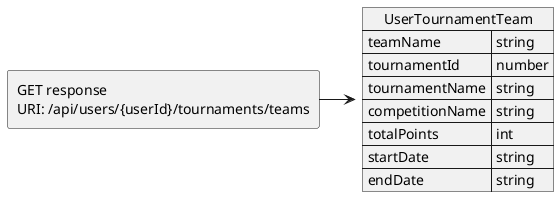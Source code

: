 @startuml Get user tournament team response
allowmixing

agent "GET response \nURI: /api/users/{userId}/tournaments/teams"
  json "UserTournamentTeam" as J {
    "teamName": "string",
    "tournamentId": "number",
    "tournamentName": "string",
    "competitionName": "string",
    "totalPoints": "int",
    "startDate": "string",
    "endDate": "string"
  }

"GET response \nURI: /api/users/{userId}/tournaments/teams" -> J 
@enduml